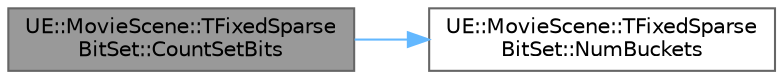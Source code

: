 digraph "UE::MovieScene::TFixedSparseBitSet::CountSetBits"
{
 // INTERACTIVE_SVG=YES
 // LATEX_PDF_SIZE
  bgcolor="transparent";
  edge [fontname=Helvetica,fontsize=10,labelfontname=Helvetica,labelfontsize=10];
  node [fontname=Helvetica,fontsize=10,shape=box,height=0.2,width=0.4];
  rankdir="LR";
  Node1 [id="Node000001",label="UE::MovieScene::TFixedSparse\lBitSet::CountSetBits",height=0.2,width=0.4,color="gray40", fillcolor="grey60", style="filled", fontcolor="black",tooltip=" "];
  Node1 -> Node2 [id="edge1_Node000001_Node000002",color="steelblue1",style="solid",tooltip=" "];
  Node2 [id="Node000002",label="UE::MovieScene::TFixedSparse\lBitSet::NumBuckets",height=0.2,width=0.4,color="grey40", fillcolor="white", style="filled",URL="$dc/d7f/structUE_1_1MovieScene_1_1TFixedSparseBitSet.html#ae6a60576370fbe6fad75f71d38127674",tooltip="Count the number of buckets in this bitset."];
}
